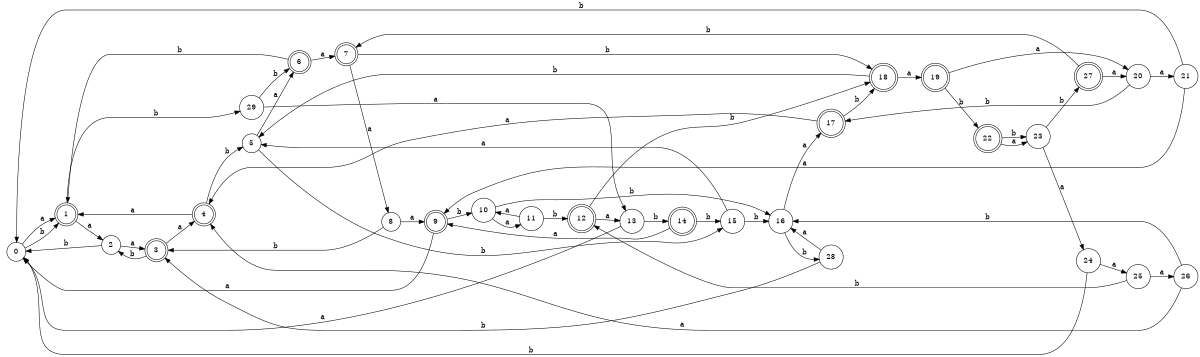 digraph n24_9 {
__start0 [label="" shape="none"];

rankdir=LR;
size="8,5";

s0 [style="filled", color="black", fillcolor="white" shape="circle", label="0"];
s1 [style="rounded,filled", color="black", fillcolor="white" shape="doublecircle", label="1"];
s2 [style="filled", color="black", fillcolor="white" shape="circle", label="2"];
s3 [style="rounded,filled", color="black", fillcolor="white" shape="doublecircle", label="3"];
s4 [style="rounded,filled", color="black", fillcolor="white" shape="doublecircle", label="4"];
s5 [style="filled", color="black", fillcolor="white" shape="circle", label="5"];
s6 [style="rounded,filled", color="black", fillcolor="white" shape="doublecircle", label="6"];
s7 [style="rounded,filled", color="black", fillcolor="white" shape="doublecircle", label="7"];
s8 [style="filled", color="black", fillcolor="white" shape="circle", label="8"];
s9 [style="rounded,filled", color="black", fillcolor="white" shape="doublecircle", label="9"];
s10 [style="filled", color="black", fillcolor="white" shape="circle", label="10"];
s11 [style="filled", color="black", fillcolor="white" shape="circle", label="11"];
s12 [style="rounded,filled", color="black", fillcolor="white" shape="doublecircle", label="12"];
s13 [style="filled", color="black", fillcolor="white" shape="circle", label="13"];
s14 [style="rounded,filled", color="black", fillcolor="white" shape="doublecircle", label="14"];
s15 [style="filled", color="black", fillcolor="white" shape="circle", label="15"];
s16 [style="filled", color="black", fillcolor="white" shape="circle", label="16"];
s17 [style="rounded,filled", color="black", fillcolor="white" shape="doublecircle", label="17"];
s18 [style="rounded,filled", color="black", fillcolor="white" shape="doublecircle", label="18"];
s19 [style="rounded,filled", color="black", fillcolor="white" shape="doublecircle", label="19"];
s20 [style="filled", color="black", fillcolor="white" shape="circle", label="20"];
s21 [style="filled", color="black", fillcolor="white" shape="circle", label="21"];
s22 [style="rounded,filled", color="black", fillcolor="white" shape="doublecircle", label="22"];
s23 [style="filled", color="black", fillcolor="white" shape="circle", label="23"];
s24 [style="filled", color="black", fillcolor="white" shape="circle", label="24"];
s25 [style="filled", color="black", fillcolor="white" shape="circle", label="25"];
s26 [style="filled", color="black", fillcolor="white" shape="circle", label="26"];
s27 [style="rounded,filled", color="black", fillcolor="white" shape="doublecircle", label="27"];
s28 [style="filled", color="black", fillcolor="white" shape="circle", label="28"];
s29 [style="filled", color="black", fillcolor="white" shape="circle", label="29"];
s0 -> s1 [label="a"];
s0 -> s1 [label="b"];
s1 -> s2 [label="a"];
s1 -> s29 [label="b"];
s2 -> s3 [label="a"];
s2 -> s0 [label="b"];
s3 -> s4 [label="a"];
s3 -> s2 [label="b"];
s4 -> s1 [label="a"];
s4 -> s5 [label="b"];
s5 -> s6 [label="a"];
s5 -> s15 [label="b"];
s6 -> s7 [label="a"];
s6 -> s1 [label="b"];
s7 -> s8 [label="a"];
s7 -> s18 [label="b"];
s8 -> s9 [label="a"];
s8 -> s3 [label="b"];
s9 -> s0 [label="a"];
s9 -> s10 [label="b"];
s10 -> s11 [label="a"];
s10 -> s16 [label="b"];
s11 -> s10 [label="a"];
s11 -> s12 [label="b"];
s12 -> s13 [label="a"];
s12 -> s18 [label="b"];
s13 -> s0 [label="a"];
s13 -> s14 [label="b"];
s14 -> s9 [label="a"];
s14 -> s15 [label="b"];
s15 -> s5 [label="a"];
s15 -> s16 [label="b"];
s16 -> s17 [label="a"];
s16 -> s28 [label="b"];
s17 -> s4 [label="a"];
s17 -> s18 [label="b"];
s18 -> s19 [label="a"];
s18 -> s5 [label="b"];
s19 -> s20 [label="a"];
s19 -> s22 [label="b"];
s20 -> s21 [label="a"];
s20 -> s17 [label="b"];
s21 -> s9 [label="a"];
s21 -> s0 [label="b"];
s22 -> s23 [label="a"];
s22 -> s23 [label="b"];
s23 -> s24 [label="a"];
s23 -> s27 [label="b"];
s24 -> s25 [label="a"];
s24 -> s0 [label="b"];
s25 -> s26 [label="a"];
s25 -> s12 [label="b"];
s26 -> s4 [label="a"];
s26 -> s16 [label="b"];
s27 -> s20 [label="a"];
s27 -> s7 [label="b"];
s28 -> s16 [label="a"];
s28 -> s3 [label="b"];
s29 -> s13 [label="a"];
s29 -> s6 [label="b"];

}
